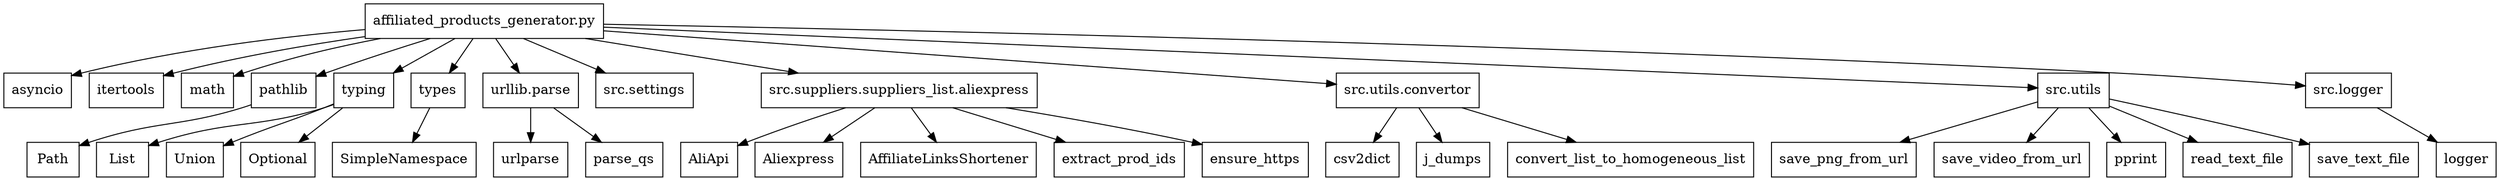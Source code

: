 
digraph dependencies {
    node [shape=box];
    
    affiliated_products_generator [label="affiliated_products_generator.py"];

    asyncio [label="asyncio"];
    itertools [label="itertools"];
    math [label="math"];
    pathlib [label="pathlib"];
    typing [label="typing"];
    types [label="types"];
    urllib_parse [label="urllib.parse"];
    src_settings [label="src.settings"];
    src_suppliers_aliexpress [label="src.suppliers.suppliers_list.aliexpress"];
    src_utils_convertor [label="src.utils.convertor"];
    src_utils [label="src.utils"];
    src_logger [label="src.logger"];

    affiliated_products_generator -> asyncio;
    affiliated_products_generator -> itertools;
    affiliated_products_generator -> math;
    affiliated_products_generator -> pathlib;
    affiliated_products_generator -> typing;
    affiliated_products_generator -> types;
    affiliated_products_generator -> urllib_parse;
    affiliated_products_generator -> src_settings;
    affiliated_products_generator -> src_suppliers_aliexpress;
    affiliated_products_generator -> src_utils_convertor;
    affiliated_products_generator -> src_utils;
    affiliated_products_generator -> src_logger;

    pathlib -> Path;
    
    typing -> List;
    typing -> Union;
    typing -> Optional;

    types -> SimpleNamespace;

    urllib_parse -> urlparse;
    urllib_parse -> parse_qs;

    src_suppliers_aliexpress -> AliApi;
    src_suppliers_aliexpress -> Aliexpress;
    src_suppliers_aliexpress -> AffiliateLinksShortener;
    src_suppliers_aliexpress -> extract_prod_ids;
    src_suppliers_aliexpress -> ensure_https;

    src_utils_convertor -> csv2dict;
    src_utils_convertor -> j_dumps;
    src_utils_convertor -> convert_list_to_homogeneous_list;

    src_utils -> save_png_from_url;
    src_utils -> save_video_from_url;
    src_utils -> pprint;
    src_utils -> read_text_file;
    src_utils -> save_text_file;

    src_logger -> logger;
}
